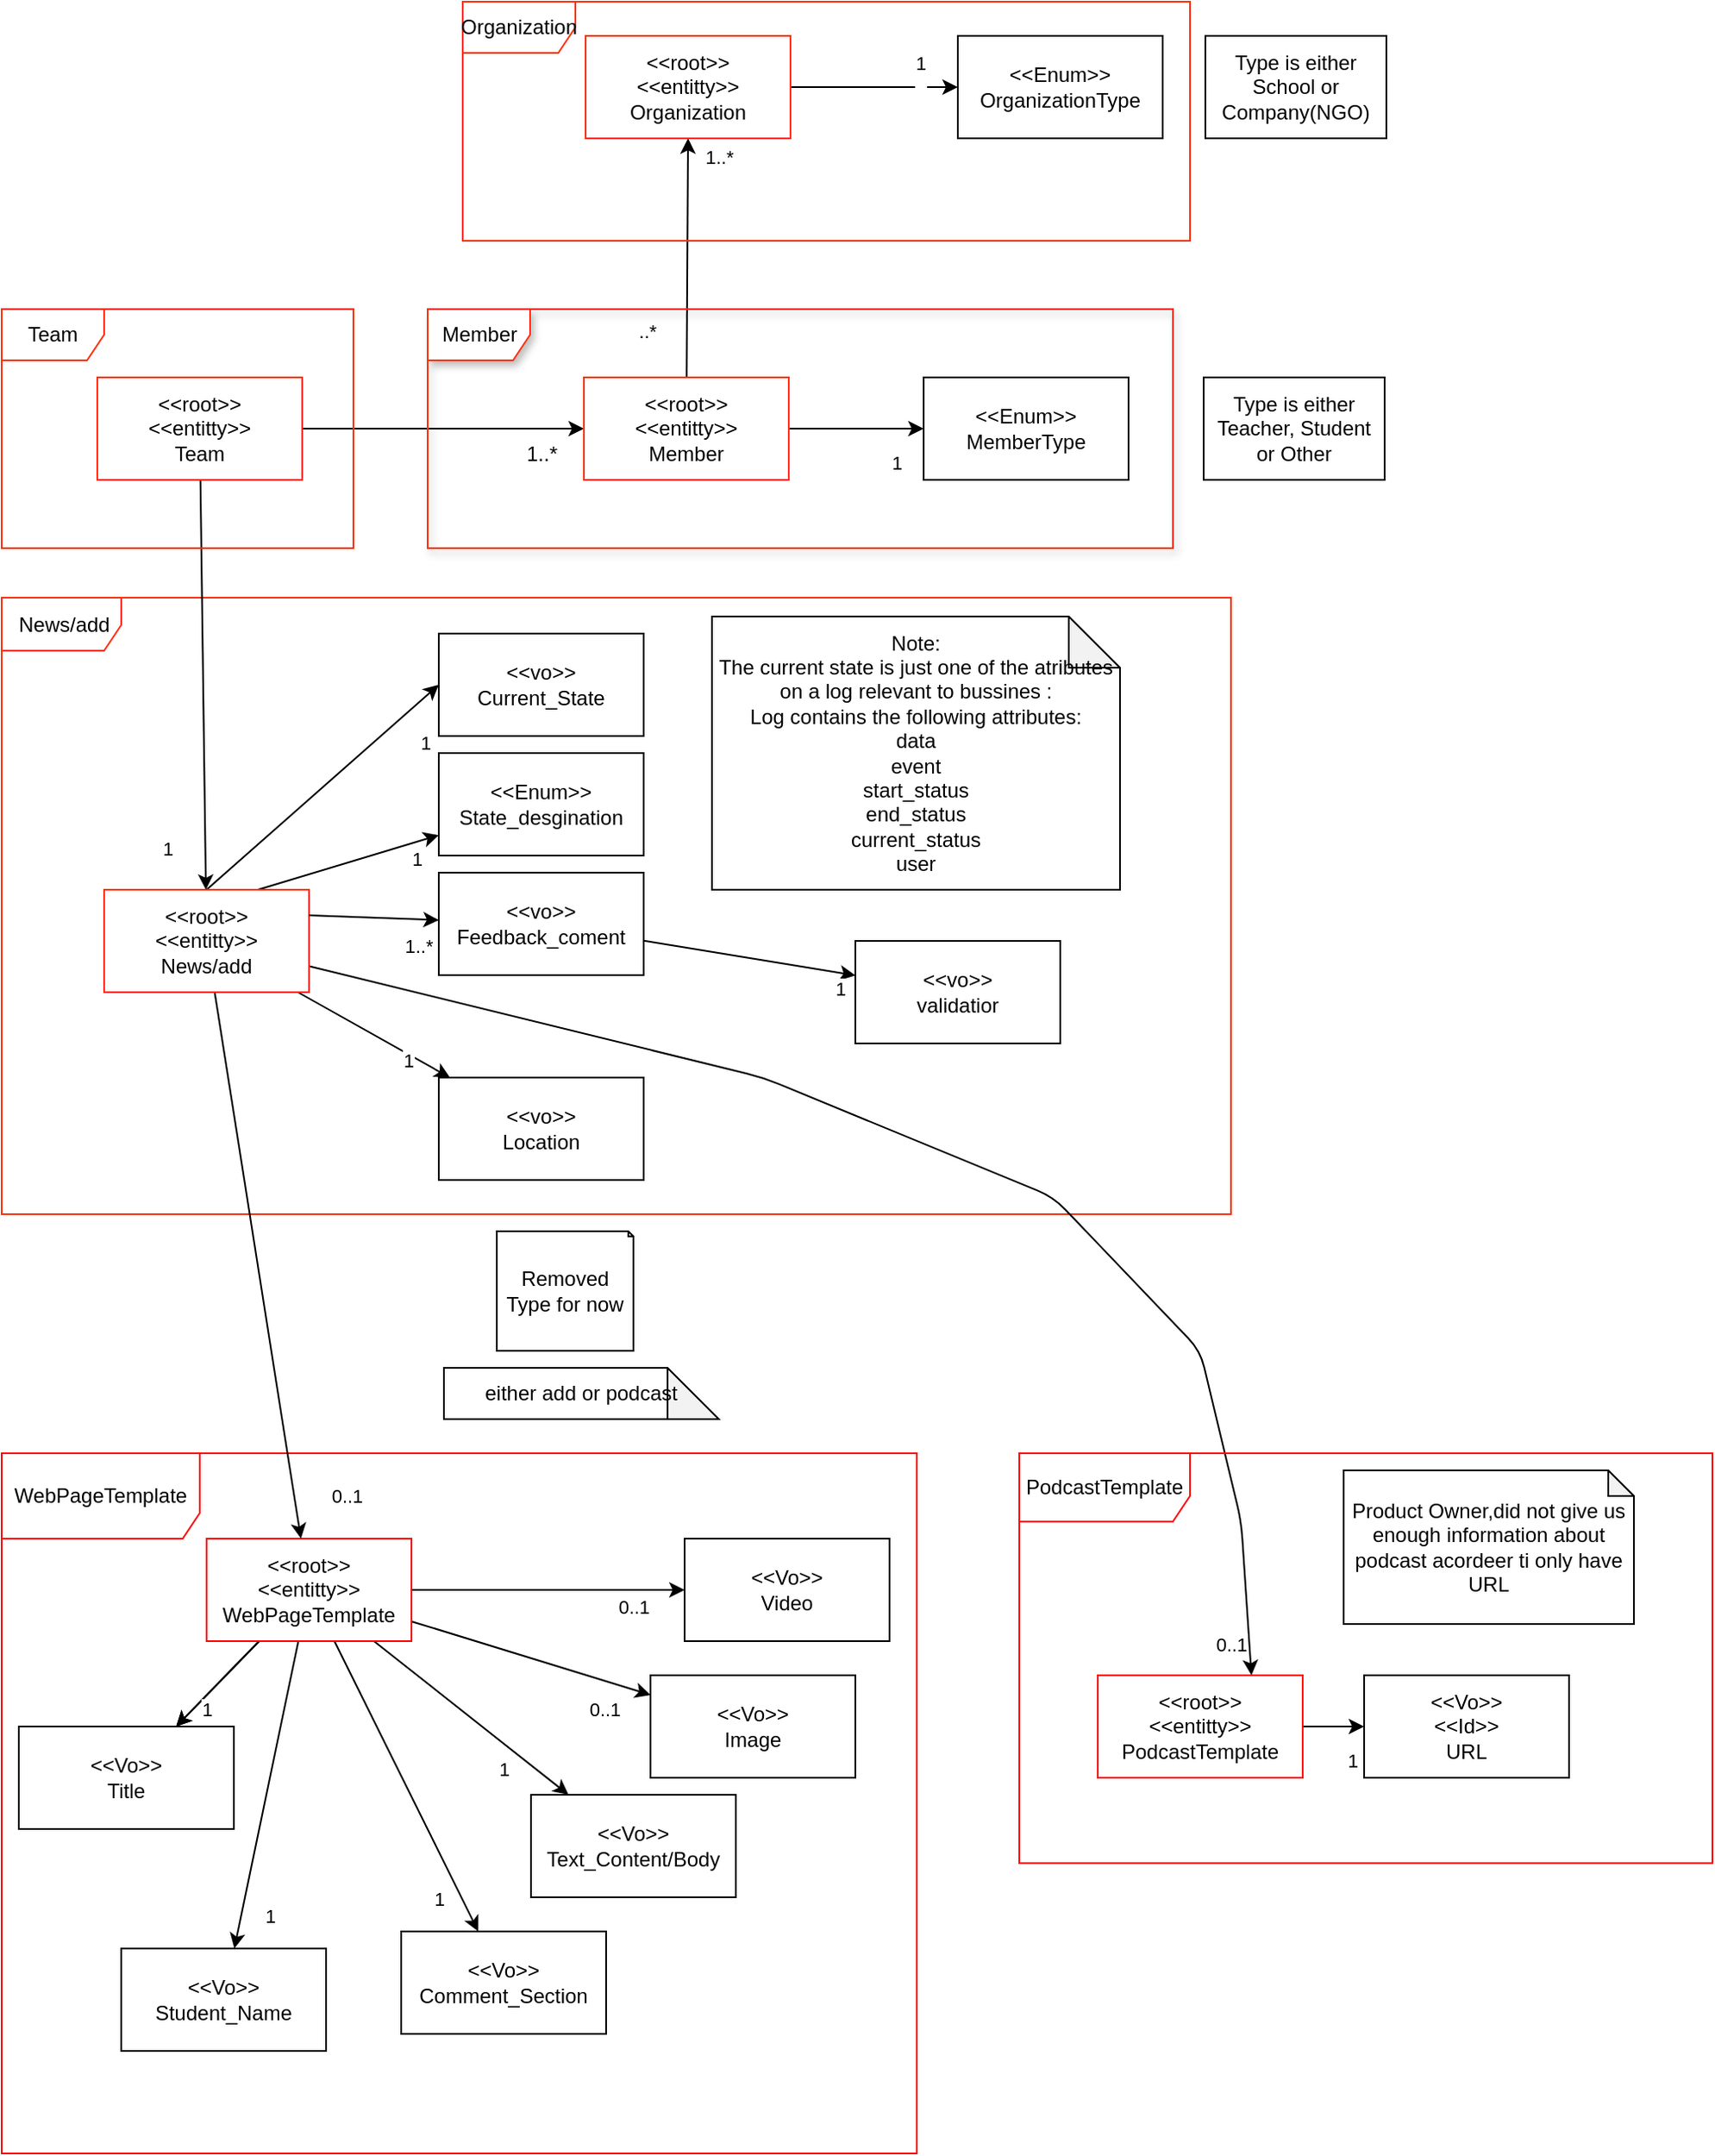 <mxfile>
    <diagram id="D3sRz6WudV78egM3DdaS" name="Page-1">
        <mxGraphModel dx="1893" dy="1064" grid="1" gridSize="10" guides="1" tooltips="1" connect="1" arrows="1" fold="1" page="1" pageScale="1" pageWidth="827" pageHeight="1169" background="#ffffff" math="0" shadow="0">
            <root>
                <mxCell id="0"/>
                <mxCell id="1" parent="0"/>
                <mxCell id="30" value="" style="edgeStyle=none;html=1;exitX=0.75;exitY=0;exitDx=0;exitDy=0;" parent="1" source="69" target="29" edge="1">
                    <mxGeometry relative="1" as="geometry">
                        <mxPoint x="251" y="1418" as="sourcePoint"/>
                    </mxGeometry>
                </mxCell>
                <mxCell id="99" value="1" style="edgeLabel;html=1;align=center;verticalAlign=middle;resizable=0;points=[];" parent="30" vertex="1" connectable="0">
                    <mxGeometry x="0.651" y="-3" relative="1" as="geometry">
                        <mxPoint x="4" y="5" as="offset"/>
                    </mxGeometry>
                </mxCell>
                <mxCell id="32" value="" style="edgeStyle=none;html=1;exitX=0.5;exitY=0;exitDx=0;exitDy=0;entryX=0;entryY=0.5;entryDx=0;entryDy=0;" parent="1" source="69" target="31" edge="1">
                    <mxGeometry relative="1" as="geometry">
                        <mxPoint x="224" y="1322.636" as="sourcePoint"/>
                    </mxGeometry>
                </mxCell>
                <mxCell id="33" value="&lt;span style=&quot;color: rgb(0, 0, 0);&quot;&gt;1&lt;/span&gt;" style="edgeLabel;html=1;align=center;verticalAlign=middle;resizable=0;points=[];" parent="32" vertex="1" connectable="0">
                    <mxGeometry x="0.608" y="2" relative="1" as="geometry">
                        <mxPoint x="20" y="12" as="offset"/>
                    </mxGeometry>
                </mxCell>
                <mxCell id="29" value="&lt;div&gt;&amp;lt;&amp;lt;Enum&amp;gt;&amp;gt;&lt;/div&gt;State_desgination" style="whiteSpace=wrap;html=1;rounded=0;" parent="1" vertex="1">
                    <mxGeometry x="330" y="1310" width="120" height="60" as="geometry"/>
                </mxCell>
                <mxCell id="187" value="" style="edgeStyle=none;html=1;" parent="1" source="192" target="191" edge="1">
                    <mxGeometry relative="1" as="geometry">
                        <mxPoint x="434" y="1260" as="targetPoint"/>
                    </mxGeometry>
                </mxCell>
                <mxCell id="194" value="1" style="edgeLabel;html=1;align=center;verticalAlign=middle;resizable=0;points=[];" parent="187" vertex="1" connectable="0">
                    <mxGeometry x="0.767" y="1" relative="1" as="geometry">
                        <mxPoint x="5" y="11" as="offset"/>
                    </mxGeometry>
                </mxCell>
                <mxCell id="31" value="&lt;span style=&quot;font-weight: normal;&quot;&gt;&amp;lt;&amp;lt;vo&amp;gt;&amp;gt;&lt;/span&gt;&lt;div&gt;&lt;span style=&quot;font-weight: normal;&quot;&gt;Current_State&lt;/span&gt;&lt;/div&gt;" style="whiteSpace=wrap;html=1;rounded=0;fontStyle=1" parent="1" vertex="1">
                    <mxGeometry x="330" y="1240" width="120" height="60" as="geometry"/>
                </mxCell>
                <mxCell id="49" value="" style="edgeStyle=none;html=1;" parent="1" source="47" target="48" edge="1">
                    <mxGeometry relative="1" as="geometry"/>
                </mxCell>
                <mxCell id="54" value="" style="edgeStyle=none;html=1;" parent="1" source="47" target="53" edge="1">
                    <mxGeometry relative="1" as="geometry"/>
                </mxCell>
                <mxCell id="130" value="1" style="edgeLabel;html=1;align=center;verticalAlign=middle;resizable=0;points=[];" parent="54" vertex="1" connectable="0">
                    <mxGeometry x="0.404" y="-5" relative="1" as="geometry">
                        <mxPoint x="-1" y="8" as="offset"/>
                    </mxGeometry>
                </mxCell>
                <mxCell id="56" value="" style="edgeStyle=none;html=1;" parent="1" source="47" target="55" edge="1">
                    <mxGeometry relative="1" as="geometry"/>
                </mxCell>
                <mxCell id="108" value="0..1" style="edgeLabel;html=1;align=center;verticalAlign=middle;resizable=0;points=[];" parent="56" vertex="1" connectable="0">
                    <mxGeometry x="0.601" relative="1" as="geometry">
                        <mxPoint y="17" as="offset"/>
                    </mxGeometry>
                </mxCell>
                <mxCell id="61" value="" style="edgeStyle=none;html=1;" parent="1" source="47" target="60" edge="1">
                    <mxGeometry relative="1" as="geometry"/>
                </mxCell>
                <mxCell id="103" value="0..1" style="edgeLabel;html=1;align=center;verticalAlign=middle;resizable=0;points=[];" parent="61" vertex="1" connectable="0">
                    <mxGeometry x="0.711" y="-1" relative="1" as="geometry">
                        <mxPoint x="-7" y="9" as="offset"/>
                    </mxGeometry>
                </mxCell>
                <mxCell id="87" value="" style="edgeStyle=none;html=1;" parent="1" source="47" target="48" edge="1">
                    <mxGeometry relative="1" as="geometry"/>
                </mxCell>
                <mxCell id="122" value="1" style="edgeLabel;html=1;align=center;verticalAlign=middle;resizable=0;points=[];" parent="87" vertex="1" connectable="0">
                    <mxGeometry x="0.503" relative="1" as="geometry">
                        <mxPoint x="6" y="2" as="offset"/>
                    </mxGeometry>
                </mxCell>
                <mxCell id="124" style="edgeStyle=none;html=1;" parent="1" source="47" target="51" edge="1">
                    <mxGeometry relative="1" as="geometry"/>
                </mxCell>
                <mxCell id="125" value="1" style="edgeLabel;html=1;align=center;verticalAlign=middle;resizable=0;points=[];" parent="124" vertex="1" connectable="0">
                    <mxGeometry x="0.667" relative="1" as="geometry">
                        <mxPoint x="14" y="10" as="offset"/>
                    </mxGeometry>
                </mxCell>
                <mxCell id="127" value="" style="edgeStyle=none;html=1;" parent="1" source="47" target="126" edge="1">
                    <mxGeometry relative="1" as="geometry"/>
                </mxCell>
                <mxCell id="129" value="1" style="edgeLabel;html=1;align=center;verticalAlign=middle;resizable=0;points=[];" parent="127" vertex="1" connectable="0">
                    <mxGeometry x="0.553" y="4" relative="1" as="geometry">
                        <mxPoint x="-8" y="20" as="offset"/>
                    </mxGeometry>
                </mxCell>
                <mxCell id="47" value="&amp;lt;&amp;lt;root&amp;gt;&amp;gt;&lt;div&gt;&amp;lt;&amp;lt;entitty&amp;gt;&amp;gt;&lt;/div&gt;&lt;div&gt;WebPageTemplate&lt;/div&gt;" style="rounded=0;whiteSpace=wrap;html=1;strokeColor=light-dark(#fb0404, #ededed);" parent="1" vertex="1">
                    <mxGeometry x="194" y="1770" width="120" height="60" as="geometry"/>
                </mxCell>
                <mxCell id="48" value="&amp;lt;&amp;lt;Vo&amp;gt;&amp;gt;&lt;div&gt;Title&lt;/div&gt;" style="whiteSpace=wrap;html=1;rounded=0;" parent="1" vertex="1">
                    <mxGeometry x="84" y="1880" width="126" height="60" as="geometry"/>
                </mxCell>
                <mxCell id="51" value="&lt;div&gt;&amp;lt;&amp;lt;Vo&amp;gt;&amp;gt;&lt;/div&gt;Student_Name" style="whiteSpace=wrap;html=1;rounded=0;" parent="1" vertex="1">
                    <mxGeometry x="144" y="2010" width="120" height="60" as="geometry"/>
                </mxCell>
                <mxCell id="53" value="&amp;lt;&amp;lt;Vo&amp;gt;&amp;gt;&lt;div&gt;Text_Content/Body&lt;/div&gt;" style="whiteSpace=wrap;html=1;rounded=0;" parent="1" vertex="1">
                    <mxGeometry x="384" y="1920" width="120" height="60" as="geometry"/>
                </mxCell>
                <mxCell id="55" value="&amp;lt;&amp;lt;Vo&amp;gt;&amp;gt;&lt;div&gt;Image&lt;/div&gt;" style="whiteSpace=wrap;html=1;rounded=0;" parent="1" vertex="1">
                    <mxGeometry x="454" y="1850" width="120" height="60" as="geometry"/>
                </mxCell>
                <mxCell id="58" value="WebPageTemplate" style="shape=umlFrame;whiteSpace=wrap;html=1;pointerEvents=0;strokeColor=light-dark(#ff0a0a, #ededed);width=116;height=50;" parent="1" vertex="1">
                    <mxGeometry x="74" y="1720" width="536" height="410" as="geometry"/>
                </mxCell>
                <mxCell id="60" value="&amp;lt;&amp;lt;Vo&amp;gt;&amp;gt;&lt;div&gt;Video&lt;/div&gt;" style="whiteSpace=wrap;html=1;strokeColor=light-dark(#000000,#EDEDED);rounded=0;" parent="1" vertex="1">
                    <mxGeometry x="474" y="1770" width="120" height="60" as="geometry"/>
                </mxCell>
                <mxCell id="65" value="&lt;span style=&quot;font-weight: normal;&quot;&gt;Note: &lt;br&gt;The current state is just one of the atributes on a log relevant to bussines :&lt;br&gt;&lt;span&gt;Log&lt;/span&gt; contains the following attributes:&lt;/span&gt;&lt;div&gt;&lt;span style=&quot;font-weight: normal;&quot;&gt;data&lt;/span&gt;&lt;/div&gt;&lt;div&gt;&lt;span style=&quot;font-weight: normal;&quot;&gt;event&lt;/span&gt;&lt;/div&gt;&lt;div&gt;&lt;span style=&quot;font-weight: normal;&quot;&gt;start_status&lt;/span&gt;&lt;/div&gt;&lt;div&gt;&lt;span style=&quot;font-weight: normal;&quot;&gt;end_status&lt;/span&gt;&lt;/div&gt;&lt;div&gt;&lt;span style=&quot;font-weight: normal;&quot;&gt;current_status&lt;/span&gt;&lt;/div&gt;&lt;div&gt;&lt;span style=&quot;font-weight: normal;&quot;&gt;user&lt;/span&gt;&lt;/div&gt;" style="shape=note;whiteSpace=wrap;html=1;backgroundOutline=1;darkOpacity=0.05;fontStyle=1" parent="1" vertex="1">
                    <mxGeometry x="490" y="1230" width="239" height="160" as="geometry"/>
                </mxCell>
                <mxCell id="66" value="either add or podcast" style="shape=note;whiteSpace=wrap;html=1;backgroundOutline=1;darkOpacity=0.05;" parent="1" vertex="1">
                    <mxGeometry x="333" y="1670" width="161" height="30" as="geometry"/>
                </mxCell>
                <mxCell id="67" value="&amp;nbsp;News/add" style="shape=umlFrame;whiteSpace=wrap;html=1;pointerEvents=0;strokeColor=#FF300D;width=70;height=31;" parent="1" vertex="1">
                    <mxGeometry x="74" y="1219" width="720" height="361" as="geometry"/>
                </mxCell>
                <mxCell id="181" style="edgeStyle=none;html=1;" parent="1" source="69" target="47" edge="1">
                    <mxGeometry relative="1" as="geometry"/>
                </mxCell>
                <mxCell id="182" value="0..1" style="edgeLabel;html=1;align=center;verticalAlign=middle;resizable=0;points=[];" parent="181" vertex="1" connectable="0">
                    <mxGeometry x="0.766" y="-1" relative="1" as="geometry">
                        <mxPoint x="33" y="12" as="offset"/>
                    </mxGeometry>
                </mxCell>
                <mxCell id="183" style="edgeStyle=none;html=1;entryX=0.75;entryY=0;entryDx=0;entryDy=0;" parent="1" source="69" target="94" edge="1">
                    <mxGeometry relative="1" as="geometry">
                        <Array as="points">
                            <mxPoint x="520" y="1500"/>
                            <mxPoint x="690" y="1570"/>
                            <mxPoint x="776" y="1660"/>
                            <mxPoint x="800" y="1760"/>
                        </Array>
                    </mxGeometry>
                </mxCell>
                <mxCell id="185" value="0..1" style="edgeLabel;html=1;align=center;verticalAlign=middle;resizable=0;points=[];" parent="183" vertex="1" connectable="0">
                    <mxGeometry x="0.915" y="-2" relative="1" as="geometry">
                        <mxPoint x="-8" y="14" as="offset"/>
                    </mxGeometry>
                </mxCell>
                <mxCell id="262" style="edgeStyle=none;html=1;" parent="1" source="69" target="261" edge="1">
                    <mxGeometry relative="1" as="geometry"/>
                </mxCell>
                <mxCell id="263" value="1" style="edgeLabel;html=1;align=center;verticalAlign=middle;resizable=0;points=[];" parent="262" vertex="1" connectable="0">
                    <mxGeometry x="0.464" y="-3" relative="1" as="geometry">
                        <mxPoint as="offset"/>
                    </mxGeometry>
                </mxCell>
                <mxCell id="69" value="&amp;lt;&amp;lt;root&amp;gt;&amp;gt;&lt;div&gt;&amp;lt;&amp;lt;entitty&amp;gt;&amp;gt;&lt;/div&gt;&lt;div&gt;News/add&lt;/div&gt;" style="rounded=0;whiteSpace=wrap;html=1;strokeColor=#FF300D;" parent="1" vertex="1">
                    <mxGeometry x="134" y="1390" width="120" height="60" as="geometry"/>
                </mxCell>
                <mxCell id="116" style="edgeStyle=none;html=1;" parent="1" source="85" target="209" edge="1">
                    <mxGeometry relative="1" as="geometry">
                        <Array as="points"/>
                        <mxPoint x="530" y="990" as="targetPoint"/>
                    </mxGeometry>
                </mxCell>
                <mxCell id="212" value="..*" style="edgeLabel;html=1;align=center;verticalAlign=middle;resizable=0;points=[];" parent="116" vertex="1" connectable="0">
                    <mxGeometry x="-0.813" y="-7" relative="1" as="geometry">
                        <mxPoint x="186" y="-64" as="offset"/>
                    </mxGeometry>
                </mxCell>
                <mxCell id="135" style="edgeStyle=none;html=1;" parent="1" source="85" target="69" edge="1">
                    <mxGeometry relative="1" as="geometry"/>
                </mxCell>
                <mxCell id="136" value="1" style="edgeLabel;html=1;align=center;verticalAlign=middle;resizable=0;points=[];" parent="135" vertex="1" connectable="0">
                    <mxGeometry x="0.668" relative="1" as="geometry">
                        <mxPoint x="-22" y="16" as="offset"/>
                    </mxGeometry>
                </mxCell>
                <mxCell id="85" value="&lt;span style=&quot;color: rgb(0, 0, 0);&quot;&gt;&amp;lt;&amp;lt;root&amp;gt;&amp;gt;&lt;/span&gt;&lt;div style=&quot;scrollbar-color: light-dark(#e2e2e2, #4b4b4b)&lt;br/&gt;&#x9;&#x9;&#x9;&#x9;&#x9;light-dark(#fbfbfb, var(--dark-panel-color));&quot;&gt;&amp;lt;&amp;lt;entitty&amp;gt;&amp;gt;&lt;/div&gt;&lt;div style=&quot;scrollbar-color: light-dark(#e2e2e2, #4b4b4b)&lt;br/&gt;&#x9;&#x9;&#x9;&#x9;&#x9;light-dark(#fbfbfb, var(--dark-panel-color));&quot;&gt;Team&lt;/div&gt;" style="whiteSpace=wrap;html=1;rounded=0;strokeColor=#FF300D;" parent="1" vertex="1">
                    <mxGeometry x="130" y="1090" width="120" height="60" as="geometry"/>
                </mxCell>
                <mxCell id="93" value="PodcastTemplate" style="shape=umlFrame;whiteSpace=wrap;html=1;pointerEvents=0;strokeColor=light-dark(#ff0a0a, #ededed);width=100;height=40;" parent="1" vertex="1">
                    <mxGeometry x="670" y="1720" width="406" height="240" as="geometry"/>
                </mxCell>
                <mxCell id="169" style="edgeStyle=none;html=1;" parent="1" source="94" target="168" edge="1">
                    <mxGeometry relative="1" as="geometry"/>
                </mxCell>
                <mxCell id="172" value="1" style="edgeLabel;html=1;align=center;verticalAlign=middle;resizable=0;points=[];" parent="169" vertex="1" connectable="0">
                    <mxGeometry x="0.571" y="3" relative="1" as="geometry">
                        <mxPoint y="23" as="offset"/>
                    </mxGeometry>
                </mxCell>
                <mxCell id="94" value="&amp;lt;&amp;lt;root&amp;gt;&amp;gt;&lt;div&gt;&amp;lt;&amp;lt;entitty&amp;gt;&amp;gt;&lt;/div&gt;&lt;div&gt;PodcastTemplate&lt;/div&gt;" style="rounded=0;whiteSpace=wrap;html=1;strokeColor=light-dark(#fb0404, #ededed);" parent="1" vertex="1">
                    <mxGeometry x="716" y="1850" width="120" height="60" as="geometry"/>
                </mxCell>
                <mxCell id="96" value="Product Owner,did not give us enough information about podcast acordeer ti only have URL" style="shape=note;whiteSpace=wrap;html=1;backgroundOutline=1;darkOpacity=0.05;size=15;" parent="1" vertex="1">
                    <mxGeometry x="860" y="1730" width="170" height="90" as="geometry"/>
                </mxCell>
                <mxCell id="126" value="&amp;lt;&amp;lt;Vo&amp;gt;&amp;gt;&lt;div&gt;Comment_Section&lt;/div&gt;" style="whiteSpace=wrap;html=1;strokeColor=light-dark(#000000,#EDEDED);rounded=0;" parent="1" vertex="1">
                    <mxGeometry x="308" y="2000" width="120" height="60" as="geometry"/>
                </mxCell>
                <mxCell id="140" value="Removed Type for now" style="shape=note;whiteSpace=wrap;html=1;backgroundOutline=1;darkOpacity=0.05;size=3;" parent="1" vertex="1">
                    <mxGeometry x="364" y="1590" width="80" height="70" as="geometry"/>
                </mxCell>
                <mxCell id="168" value="&amp;lt;&amp;lt;Vo&amp;gt;&amp;gt;&lt;div&gt;&lt;font color=&quot;#000000&quot;&gt;&amp;lt;&amp;lt;Id&amp;gt;&amp;gt;&lt;br&gt;&lt;/font&gt;&lt;div&gt;URL&lt;/div&gt;&lt;/div&gt;" style="whiteSpace=wrap;html=1;rounded=0;" parent="1" vertex="1">
                    <mxGeometry x="872" y="1850" width="120" height="60" as="geometry"/>
                </mxCell>
                <mxCell id="191" value="&amp;lt;&amp;lt;vo&amp;gt;&amp;gt;&lt;div&gt;validatior&lt;/div&gt;" style="whiteSpace=wrap;html=1;rounded=0;" parent="1" vertex="1">
                    <mxGeometry x="574" y="1420" width="120" height="60" as="geometry"/>
                </mxCell>
                <mxCell id="192" value="&amp;lt;&amp;lt;vo&amp;gt;&amp;gt;&lt;div&gt;Feedback_coment&lt;/div&gt;" style="whiteSpace=wrap;html=1;rounded=0;" parent="1" vertex="1">
                    <mxGeometry x="330" y="1380" width="120" height="60" as="geometry"/>
                </mxCell>
                <mxCell id="202" value="Team" style="shape=umlFrame;whiteSpace=wrap;html=1;pointerEvents=0;strokeColor=#FF300D;" parent="1" vertex="1">
                    <mxGeometry x="74" y="1050" width="206" height="140" as="geometry"/>
                </mxCell>
                <mxCell id="203" value="&lt;span style=&quot;color: rgb(0, 0, 0); font-family: Helvetica; font-size: 11px; font-style: normal; font-variant-ligatures: normal; font-variant-caps: normal; font-weight: 400; letter-spacing: normal; orphans: 2; text-align: center; text-indent: 0px; text-transform: none; widows: 2; word-spacing: 0px; -webkit-text-stroke-width: 0px; white-space: nowrap; background-color: rgb(255, 255, 255); text-decoration-thickness: initial; text-decoration-style: initial; text-decoration-color: initial; float: none; display: inline !important;&quot;&gt;1..*&lt;/span&gt;" style="edgeStyle=none;html=1;exitX=1;exitY=0.25;exitDx=0;exitDy=0;" parent="1" source="69" target="192" edge="1">
                    <mxGeometry x="0.706" y="-16" relative="1" as="geometry">
                        <mxPoint x="324" y="1350" as="targetPoint"/>
                        <mxPoint x="254" y="1405" as="sourcePoint"/>
                        <mxPoint as="offset"/>
                    </mxGeometry>
                </mxCell>
                <mxCell id="211" style="edgeStyle=none;html=1;entryX=0.5;entryY=1;entryDx=0;entryDy=0;" parent="1" source="209" target="229" edge="1">
                    <mxGeometry relative="1" as="geometry">
                        <mxPoint x="440" y="900" as="targetPoint"/>
                    </mxGeometry>
                </mxCell>
                <mxCell id="252" value="1..*" style="edgeLabel;html=1;align=center;verticalAlign=middle;resizable=0;points=[];" parent="211" vertex="1" connectable="0">
                    <mxGeometry x="0.506" relative="1" as="geometry">
                        <mxPoint x="18" y="-24" as="offset"/>
                    </mxGeometry>
                </mxCell>
                <mxCell id="214" style="edgeStyle=none;html=1;" parent="1" source="209" target="213" edge="1">
                    <mxGeometry relative="1" as="geometry"/>
                </mxCell>
                <mxCell id="218" value="1" style="edgeLabel;html=1;align=center;verticalAlign=middle;resizable=0;points=[];" parent="214" vertex="1" connectable="0">
                    <mxGeometry x="0.029" relative="1" as="geometry">
                        <mxPoint x="22" y="20" as="offset"/>
                    </mxGeometry>
                </mxCell>
                <mxCell id="209" value="&lt;span style=&quot;scrollbar-color: light-dark(#e2e2e2, #4b4b4b)&lt;br/&gt;&#x9;&#x9;&#x9;&#x9;&#x9;light-dark(#fbfbfb, var(--dark-panel-color)); color: rgb(0, 0, 0);&quot;&gt;&amp;lt;&amp;lt;root&amp;gt;&amp;gt;&lt;/span&gt;&lt;div style=&quot;scrollbar-color: light-dark(#e2e2e2, #4b4b4b)&lt;br/&gt;&#x9;&#x9;&#x9;&#x9;&#x9;light-dark(#fbfbfb, var(--dark-panel-color));&quot;&gt;&amp;lt;&amp;lt;entitty&amp;gt;&amp;gt;&lt;/div&gt;Member" style="whiteSpace=wrap;html=1;rounded=0;strokeColor=light-dark(#FF300D,#EDEDED);" parent="1" vertex="1">
                    <mxGeometry x="415" y="1090" width="120" height="60" as="geometry"/>
                </mxCell>
                <mxCell id="213" value="&lt;div&gt;&amp;lt;&amp;lt;Enum&amp;gt;&amp;gt;&lt;/div&gt;&lt;div&gt;MemberType&lt;/div&gt;" style="whiteSpace=wrap;html=1;rounded=0;strokeColor=#000000;" parent="1" vertex="1">
                    <mxGeometry x="614" y="1090" width="120" height="60" as="geometry"/>
                </mxCell>
                <mxCell id="219" value="&lt;div&gt;&amp;lt;&amp;lt;Enum&amp;gt;&amp;gt;&lt;/div&gt;&lt;div&gt;OrganizationType&lt;/div&gt;" style="whiteSpace=wrap;html=1;rounded=0;strokeColor=#000000;" parent="1" vertex="1">
                    <mxGeometry x="634" y="890" width="120" height="60" as="geometry"/>
                </mxCell>
                <mxCell id="246" value="" style="edgeStyle=none;html=1;" parent="1" source="229" target="219" edge="1">
                    <mxGeometry relative="1" as="geometry"/>
                </mxCell>
                <mxCell id="247" value="1&lt;div&gt;&lt;br&gt;&lt;/div&gt;" style="edgeLabel;html=1;align=center;verticalAlign=middle;resizable=0;points=[];" parent="246" vertex="1" connectable="0">
                    <mxGeometry x="0.537" y="7" relative="1" as="geometry">
                        <mxPoint as="offset"/>
                    </mxGeometry>
                </mxCell>
                <mxCell id="229" value="&lt;span style=&quot;color: rgb(0, 0, 0);&quot;&gt;&amp;lt;&amp;lt;root&amp;gt;&amp;gt;&lt;/span&gt;&lt;div style=&quot;scrollbar-color: light-dark(#e2e2e2, #4b4b4b)&lt;br/&gt;&#x9;&#x9;&#x9;&#x9;&#x9;light-dark(#fbfbfb, var(--dark-panel-color));&quot;&gt;&amp;lt;&amp;lt;entitty&amp;gt;&amp;gt;&lt;/div&gt;&lt;div style=&quot;scrollbar-color: light-dark(#e2e2e2, #4b4b4b)&lt;br/&gt;&#x9;&#x9;&#x9;&#x9;&#x9;light-dark(#fbfbfb, var(--dark-panel-color));&quot;&gt;Organization&lt;/div&gt;" style="whiteSpace=wrap;html=1;rounded=0;strokeColor=#FF300D;" parent="1" vertex="1">
                    <mxGeometry x="416" y="890" width="120" height="60" as="geometry"/>
                </mxCell>
                <mxCell id="230" value="Organization" style="shape=umlFrame;whiteSpace=wrap;html=1;pointerEvents=0;strokeColor=#FF300D;width=66;height=30;" parent="1" vertex="1">
                    <mxGeometry x="344" y="870" width="426" height="140" as="geometry"/>
                </mxCell>
                <mxCell id="241" value="Member" style="shape=umlFrame;whiteSpace=wrap;html=1;pointerEvents=0;strokeColor=#FF300D;shadow=1;" parent="1" vertex="1">
                    <mxGeometry x="323.5" y="1050" width="436.5" height="140" as="geometry"/>
                </mxCell>
                <mxCell id="251" value="1..*" style="text;html=1;align=center;verticalAlign=middle;resizable=0;points=[];autosize=1;strokeColor=none;fillColor=none;" parent="1" vertex="1">
                    <mxGeometry x="370" y="1120" width="40" height="30" as="geometry"/>
                </mxCell>
                <mxCell id="256" value="Type is either&lt;div&gt;School or Company(NGO)&lt;/div&gt;" style="shape=note;whiteSpace=wrap;html=1;backgroundOutline=1;darkOpacity=0.05;size=0;" parent="1" vertex="1">
                    <mxGeometry x="779" y="890" width="106" height="60" as="geometry"/>
                </mxCell>
                <mxCell id="257" value="Type is either&lt;div&gt;Teacher, Student or Other&lt;/div&gt;" style="shape=note;whiteSpace=wrap;html=1;backgroundOutline=1;darkOpacity=0.05;size=0;" parent="1" vertex="1">
                    <mxGeometry x="778" y="1090" width="106" height="60" as="geometry"/>
                </mxCell>
                <mxCell id="261" value="&lt;span style=&quot;font-weight: normal;&quot;&gt;&amp;lt;&amp;lt;vo&amp;gt;&amp;gt;&lt;/span&gt;&lt;div&gt;&lt;span style=&quot;font-weight: normal;&quot;&gt;Location&lt;/span&gt;&lt;/div&gt;" style="whiteSpace=wrap;html=1;rounded=0;fontStyle=1" parent="1" vertex="1">
                    <mxGeometry x="330" y="1500" width="120" height="60" as="geometry"/>
                </mxCell>
            </root>
        </mxGraphModel>
    </diagram>
</mxfile>